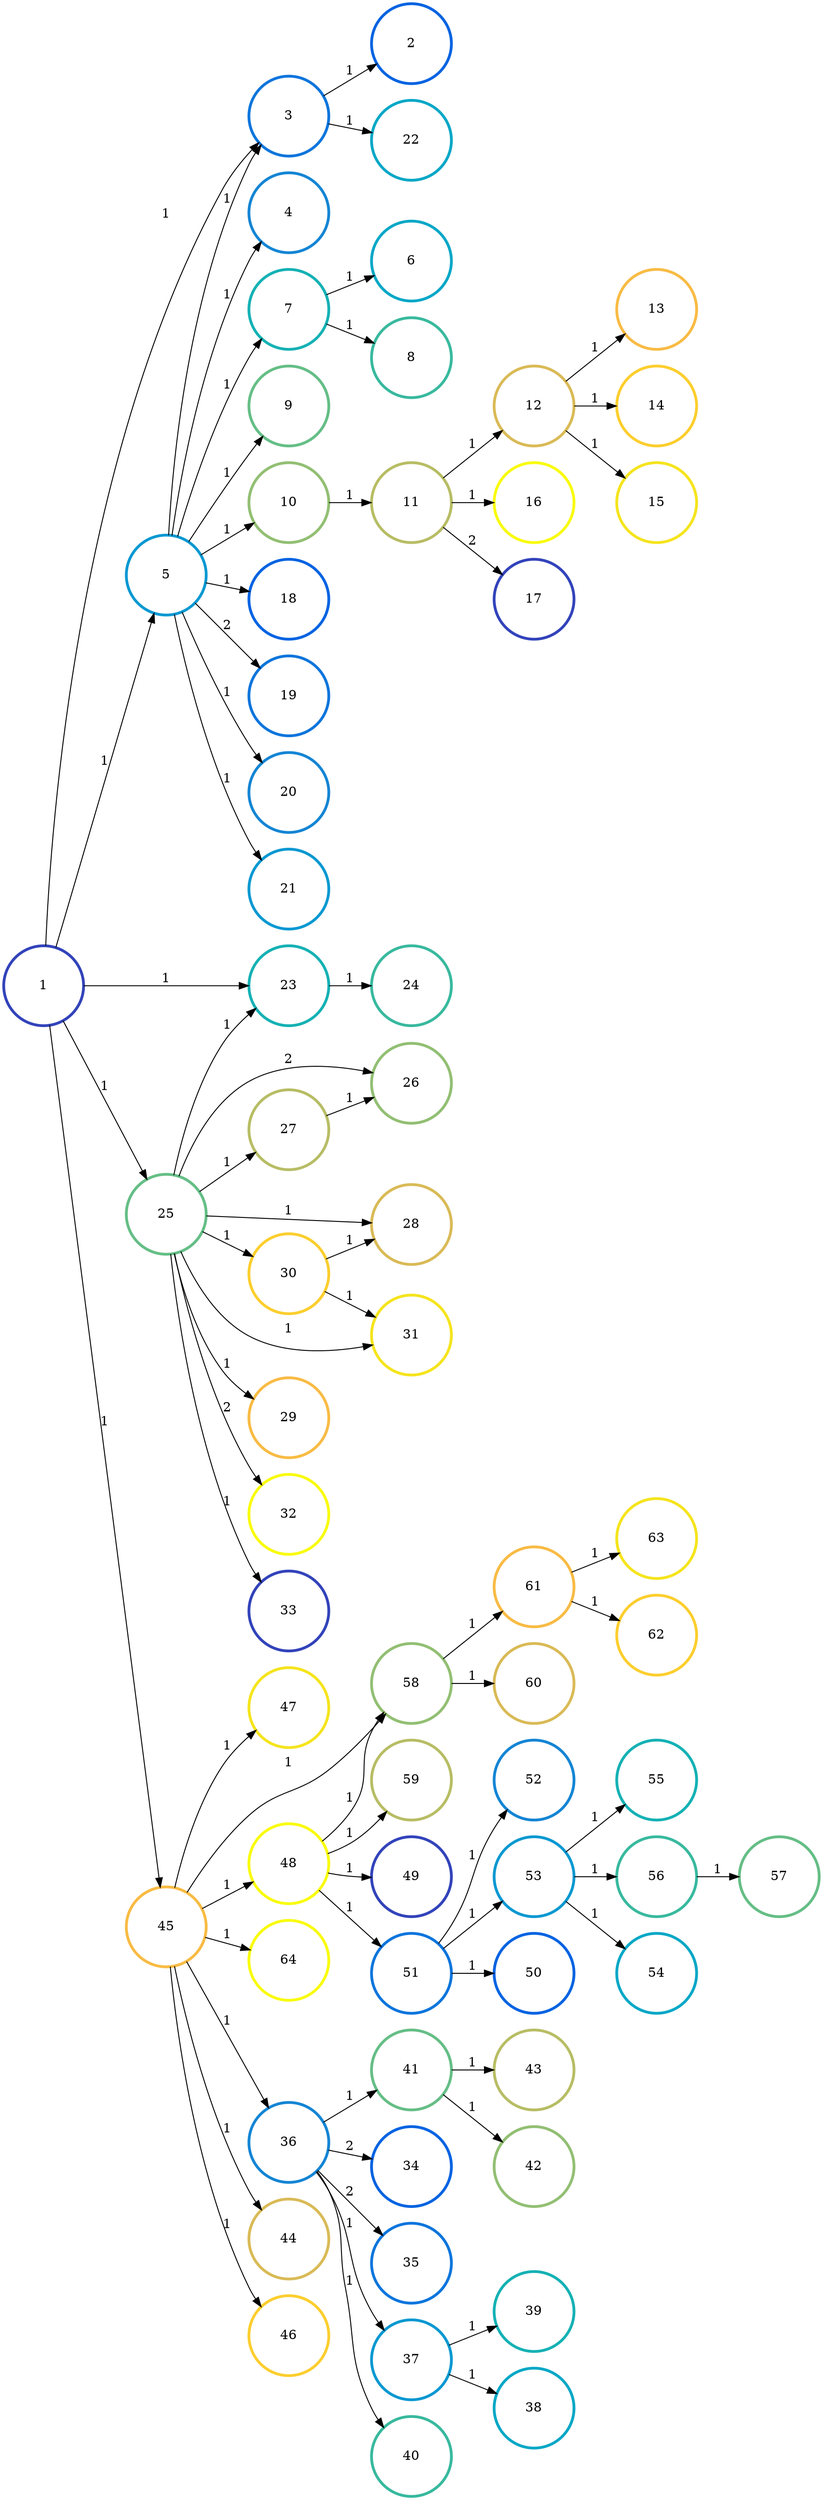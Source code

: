 digraph N {
	overlap="false"
	rankdir="LR"
	0 [label="1",width=1.2,height=1.2,style="",penwidth=3,color="#3243BA"]
	1 [label="2",width=1.2,height=1.2,style="",penwidth=3,color="#0363E1"]
	2 [label="3",width=1.2,height=1.2,style="",penwidth=3,color="#0D75DC"]
	3 [label="4",width=1.2,height=1.2,style="",penwidth=3,color="#1485D4"]
	4 [label="5",width=1.2,height=1.2,style="",penwidth=3,color="#0998D1"]
	5 [label="6",width=1.2,height=1.2,style="",penwidth=3,color="#06A7C6"]
	6 [label="7",width=1.2,height=1.2,style="",penwidth=3,color="#15B1B4"]
	7 [label="8",width=1.2,height=1.2,style="",penwidth=3,color="#38B99E"]
	8 [label="9",width=1.2,height=1.2,style="",penwidth=3,color="#65BE86"]
	9 [label="10",width=1.2,height=1.2,style="",penwidth=3,color="#92BF73"]
	10 [label="11",width=1.2,height=1.2,style="",penwidth=3,color="#B7BD64"]
	11 [label="12",width=1.2,height=1.2,style="",penwidth=3,color="#D9BA56"]
	12 [label="13",width=1.2,height=1.2,style="",penwidth=3,color="#F8BB44"]
	13 [label="14",width=1.2,height=1.2,style="",penwidth=3,color="#FCCE2E"]
	14 [label="15",width=1.2,height=1.2,style="",penwidth=3,color="#F5E41D"]
	15 [label="16",width=1.2,height=1.2,style="",penwidth=3,color="#F9FB0E"]
	16 [label="17",width=1.2,height=1.2,style="",penwidth=3,color="#3243BA"]
	17 [label="18",width=1.2,height=1.2,style="",penwidth=3,color="#0363E1"]
	18 [label="19",width=1.2,height=1.2,style="",penwidth=3,color="#0D75DC"]
	19 [label="20",width=1.2,height=1.2,style="",penwidth=3,color="#1485D4"]
	20 [label="21",width=1.2,height=1.2,style="",penwidth=3,color="#0998D1"]
	21 [label="22",width=1.2,height=1.2,style="",penwidth=3,color="#06A7C6"]
	22 [label="23",width=1.2,height=1.2,style="",penwidth=3,color="#15B1B4"]
	23 [label="24",width=1.2,height=1.2,style="",penwidth=3,color="#38B99E"]
	24 [label="25",width=1.2,height=1.2,style="",penwidth=3,color="#65BE86"]
	25 [label="26",width=1.2,height=1.2,style="",penwidth=3,color="#92BF73"]
	26 [label="27",width=1.2,height=1.2,style="",penwidth=3,color="#B7BD64"]
	27 [label="28",width=1.2,height=1.2,style="",penwidth=3,color="#D9BA56"]
	28 [label="29",width=1.2,height=1.2,style="",penwidth=3,color="#F8BB44"]
	29 [label="30",width=1.2,height=1.2,style="",penwidth=3,color="#FCCE2E"]
	30 [label="31",width=1.2,height=1.2,style="",penwidth=3,color="#F5E41D"]
	31 [label="32",width=1.2,height=1.2,style="",penwidth=3,color="#F9FB0E"]
	32 [label="33",width=1.2,height=1.2,style="",penwidth=3,color="#3243BA"]
	33 [label="34",width=1.2,height=1.2,style="",penwidth=3,color="#0363E1"]
	34 [label="35",width=1.2,height=1.2,style="",penwidth=3,color="#0D75DC"]
	35 [label="36",width=1.2,height=1.2,style="",penwidth=3,color="#1485D4"]
	36 [label="37",width=1.2,height=1.2,style="",penwidth=3,color="#0998D1"]
	37 [label="38",width=1.2,height=1.2,style="",penwidth=3,color="#06A7C6"]
	38 [label="39",width=1.2,height=1.2,style="",penwidth=3,color="#15B1B4"]
	39 [label="40",width=1.2,height=1.2,style="",penwidth=3,color="#38B99E"]
	40 [label="41",width=1.2,height=1.2,style="",penwidth=3,color="#65BE86"]
	41 [label="42",width=1.2,height=1.2,style="",penwidth=3,color="#92BF73"]
	42 [label="43",width=1.2,height=1.2,style="",penwidth=3,color="#B7BD64"]
	43 [label="44",width=1.2,height=1.2,style="",penwidth=3,color="#D9BA56"]
	44 [label="45",width=1.2,height=1.2,style="",penwidth=3,color="#F8BB44"]
	45 [label="46",width=1.2,height=1.2,style="",penwidth=3,color="#FCCE2E"]
	46 [label="47",width=1.2,height=1.2,style="",penwidth=3,color="#F5E41D"]
	47 [label="48",width=1.2,height=1.2,style="",penwidth=3,color="#F9FB0E"]
	48 [label="49",width=1.2,height=1.2,style="",penwidth=3,color="#3243BA"]
	49 [label="50",width=1.2,height=1.2,style="",penwidth=3,color="#0363E1"]
	50 [label="51",width=1.2,height=1.2,style="",penwidth=3,color="#0D75DC"]
	51 [label="52",width=1.2,height=1.2,style="",penwidth=3,color="#1485D4"]
	52 [label="53",width=1.2,height=1.2,style="",penwidth=3,color="#0998D1"]
	53 [label="54",width=1.2,height=1.2,style="",penwidth=3,color="#06A7C6"]
	54 [label="55",width=1.2,height=1.2,style="",penwidth=3,color="#15B1B4"]
	55 [label="56",width=1.2,height=1.2,style="",penwidth=3,color="#38B99E"]
	56 [label="57",width=1.2,height=1.2,style="",penwidth=3,color="#65BE86"]
	57 [label="58",width=1.2,height=1.2,style="",penwidth=3,color="#92BF73"]
	58 [label="59",width=1.2,height=1.2,style="",penwidth=3,color="#B7BD64"]
	59 [label="60",width=1.2,height=1.2,style="",penwidth=3,color="#D9BA56"]
	60 [label="61",width=1.2,height=1.2,style="",penwidth=3,color="#F8BB44"]
	61 [label="62",width=1.2,height=1.2,style="",penwidth=3,color="#FCCE2E"]
	62 [label="63",width=1.2,height=1.2,style="",penwidth=3,color="#F5E41D"]
	63 [label="64",width=1.2,height=1.2,style="",penwidth=3,color="#F9FB0E"]
	0 -> 2 [penwidth=1,color=black,label="1"]
	0 -> 4 [penwidth=1,color=black,label="1"]
	0 -> 22 [penwidth=1,color=black,label="1"]
	0 -> 24 [penwidth=1,color=black,label="1"]
	0 -> 44 [penwidth=1,color=black,label="1"]
	2 -> 1 [penwidth=1,color=black,label="1"]
	2 -> 21 [penwidth=1,color=black,label="1"]
	4 -> 2 [penwidth=1,color=black,label="1"]
	4 -> 3 [penwidth=1,color=black,label="1"]
	4 -> 6 [penwidth=1,color=black,label="1"]
	4 -> 8 [penwidth=1,color=black,label="1"]
	4 -> 9 [penwidth=1,color=black,label="1"]
	4 -> 17 [penwidth=1,color=black,label="1"]
	4 -> 18 [penwidth=1,color=black,label="2"]
	4 -> 19 [penwidth=1,color=black,label="1"]
	4 -> 20 [penwidth=1,color=black,label="1"]
	6 -> 5 [penwidth=1,color=black,label="1"]
	6 -> 7 [penwidth=1,color=black,label="1"]
	9 -> 10 [penwidth=1,color=black,label="1"]
	10 -> 11 [penwidth=1,color=black,label="1"]
	10 -> 15 [penwidth=1,color=black,label="1"]
	10 -> 16 [penwidth=1,color=black,label="2"]
	11 -> 12 [penwidth=1,color=black,label="1"]
	11 -> 13 [penwidth=1,color=black,label="1"]
	11 -> 14 [penwidth=1,color=black,label="1"]
	22 -> 23 [penwidth=1,color=black,label="1"]
	24 -> 22 [penwidth=1,color=black,label="1"]
	24 -> 25 [penwidth=1,color=black,label="2"]
	24 -> 26 [penwidth=1,color=black,label="1"]
	24 -> 27 [penwidth=1,color=black,label="1"]
	24 -> 28 [penwidth=1,color=black,label="1"]
	24 -> 29 [penwidth=1,color=black,label="1"]
	24 -> 30 [penwidth=1,color=black,label="1"]
	24 -> 31 [penwidth=1,color=black,label="2"]
	24 -> 32 [penwidth=1,color=black,label="1"]
	26 -> 25 [penwidth=1,color=black,label="1"]
	29 -> 27 [penwidth=1,color=black,label="1"]
	29 -> 30 [penwidth=1,color=black,label="1"]
	35 -> 33 [penwidth=1,color=black,label="2"]
	35 -> 34 [penwidth=1,color=black,label="2"]
	35 -> 36 [penwidth=1,color=black,label="1"]
	35 -> 39 [penwidth=1,color=black,label="1"]
	35 -> 40 [penwidth=1,color=black,label="1"]
	36 -> 37 [penwidth=1,color=black,label="1"]
	36 -> 38 [penwidth=1,color=black,label="1"]
	40 -> 41 [penwidth=1,color=black,label="1"]
	40 -> 42 [penwidth=1,color=black,label="1"]
	44 -> 35 [penwidth=1,color=black,label="1"]
	44 -> 43 [penwidth=1,color=black,label="1"]
	44 -> 45 [penwidth=1,color=black,label="1"]
	44 -> 46 [penwidth=1,color=black,label="1"]
	44 -> 47 [penwidth=1,color=black,label="1"]
	44 -> 57 [penwidth=1,color=black,label="1"]
	44 -> 63 [penwidth=1,color=black,label="1"]
	47 -> 48 [penwidth=1,color=black,label="1"]
	47 -> 50 [penwidth=1,color=black,label="1"]
	47 -> 57 [penwidth=1,color=black,label="1"]
	47 -> 58 [penwidth=1,color=black,label="1"]
	50 -> 49 [penwidth=1,color=black,label="1"]
	50 -> 51 [penwidth=1,color=black,label="1"]
	50 -> 52 [penwidth=1,color=black,label="1"]
	52 -> 53 [penwidth=1,color=black,label="1"]
	52 -> 54 [penwidth=1,color=black,label="1"]
	52 -> 55 [penwidth=1,color=black,label="1"]
	55 -> 56 [penwidth=1,color=black,label="1"]
	57 -> 59 [penwidth=1,color=black,label="1"]
	57 -> 60 [penwidth=1,color=black,label="1"]
	60 -> 61 [penwidth=1,color=black,label="1"]
	60 -> 62 [penwidth=1,color=black,label="1"]
}
